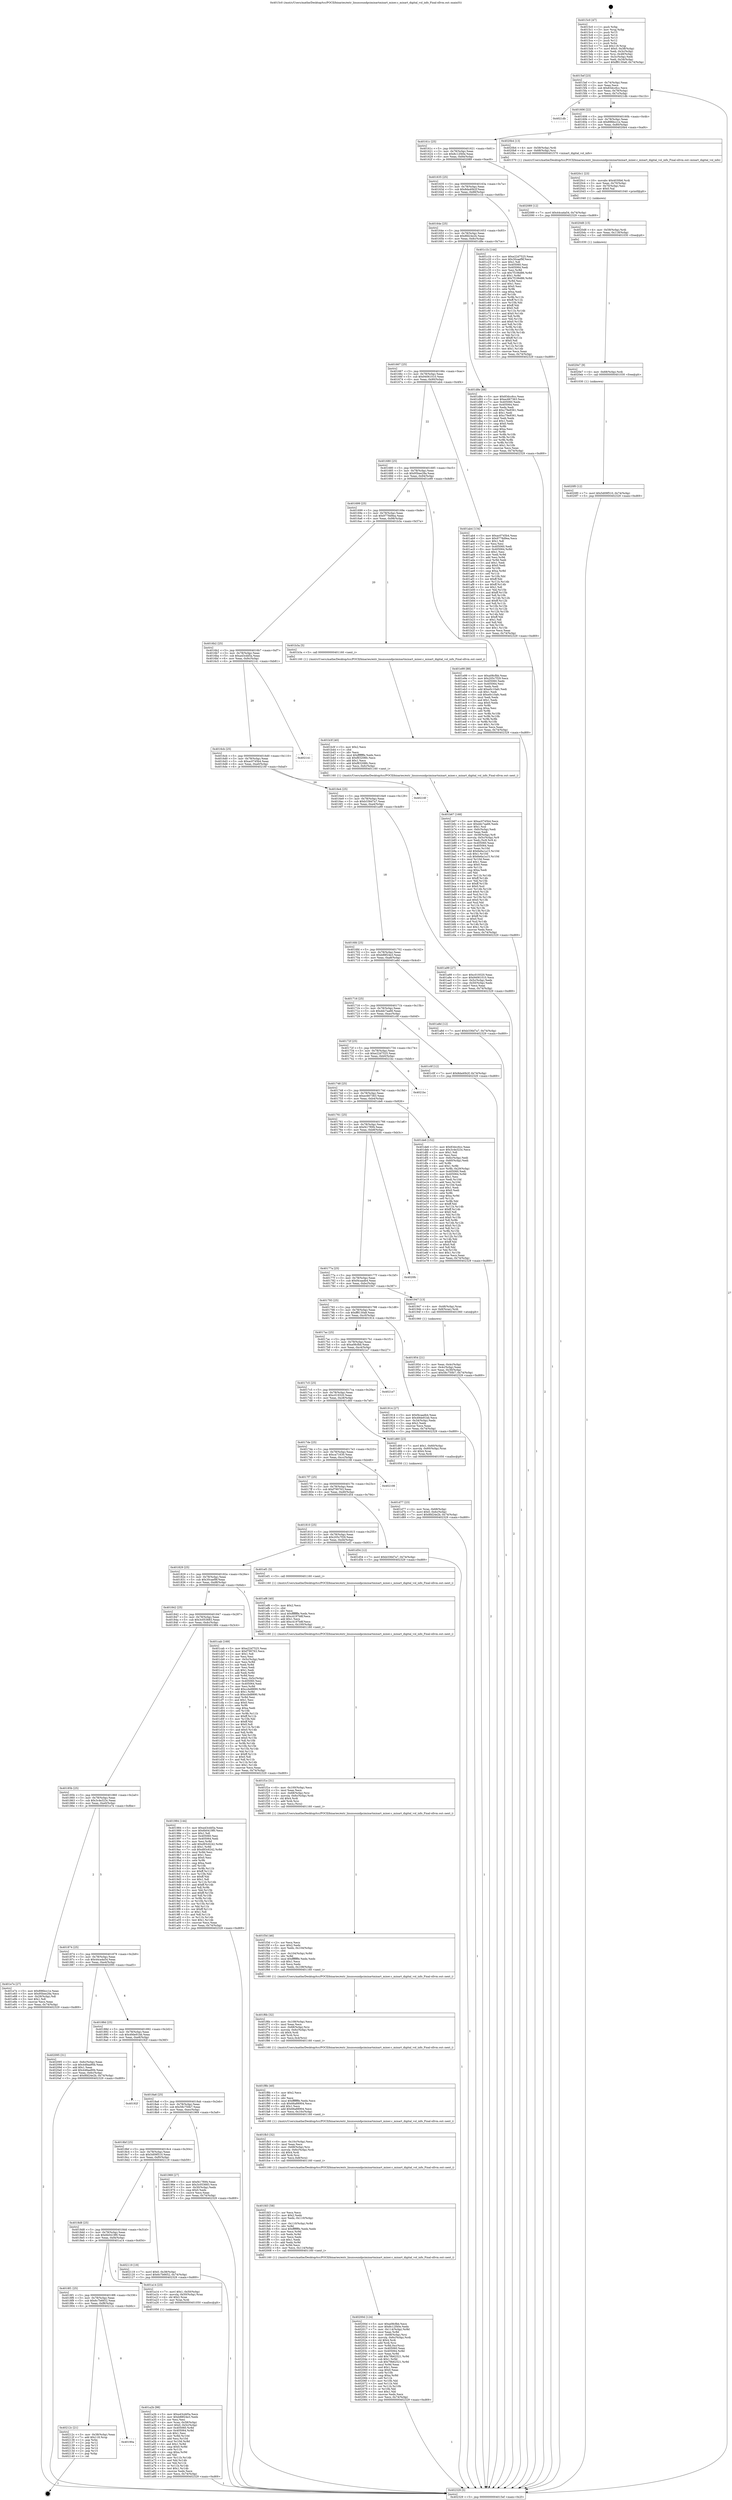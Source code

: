 digraph "0x4015c0" {
  label = "0x4015c0 (/mnt/c/Users/mathe/Desktop/tcc/POCII/binaries/extr_linuxsoundpcimixartmixart_mixer.c_mixart_digital_vol_info_Final-ollvm.out::main(0))"
  labelloc = "t"
  node[shape=record]

  Entry [label="",width=0.3,height=0.3,shape=circle,fillcolor=black,style=filled]
  "0x4015ef" [label="{
     0x4015ef [23]\l
     | [instrs]\l
     &nbsp;&nbsp;0x4015ef \<+3\>: mov -0x74(%rbp),%eax\l
     &nbsp;&nbsp;0x4015f2 \<+2\>: mov %eax,%ecx\l
     &nbsp;&nbsp;0x4015f4 \<+6\>: sub $0x83dcc6cc,%ecx\l
     &nbsp;&nbsp;0x4015fa \<+3\>: mov %eax,-0x78(%rbp)\l
     &nbsp;&nbsp;0x4015fd \<+3\>: mov %ecx,-0x7c(%rbp)\l
     &nbsp;&nbsp;0x401600 \<+6\>: je 00000000004021db \<main+0xc1b\>\l
  }"]
  "0x4021db" [label="{
     0x4021db\l
  }", style=dashed]
  "0x401606" [label="{
     0x401606 [22]\l
     | [instrs]\l
     &nbsp;&nbsp;0x401606 \<+5\>: jmp 000000000040160b \<main+0x4b\>\l
     &nbsp;&nbsp;0x40160b \<+3\>: mov -0x78(%rbp),%eax\l
     &nbsp;&nbsp;0x40160e \<+5\>: sub $0x896bcc1e,%eax\l
     &nbsp;&nbsp;0x401613 \<+3\>: mov %eax,-0x80(%rbp)\l
     &nbsp;&nbsp;0x401616 \<+6\>: je 00000000004020b4 \<main+0xaf4\>\l
  }"]
  Exit [label="",width=0.3,height=0.3,shape=circle,fillcolor=black,style=filled,peripheries=2]
  "0x4020b4" [label="{
     0x4020b4 [13]\l
     | [instrs]\l
     &nbsp;&nbsp;0x4020b4 \<+4\>: mov -0x58(%rbp),%rdi\l
     &nbsp;&nbsp;0x4020b8 \<+4\>: mov -0x68(%rbp),%rsi\l
     &nbsp;&nbsp;0x4020bc \<+5\>: call 0000000000401570 \<mixart_digital_vol_info\>\l
     | [calls]\l
     &nbsp;&nbsp;0x401570 \{1\} (/mnt/c/Users/mathe/Desktop/tcc/POCII/binaries/extr_linuxsoundpcimixartmixart_mixer.c_mixart_digital_vol_info_Final-ollvm.out::mixart_digital_vol_info)\l
  }"]
  "0x40161c" [label="{
     0x40161c [25]\l
     | [instrs]\l
     &nbsp;&nbsp;0x40161c \<+5\>: jmp 0000000000401621 \<main+0x61\>\l
     &nbsp;&nbsp;0x401621 \<+3\>: mov -0x78(%rbp),%eax\l
     &nbsp;&nbsp;0x401624 \<+5\>: sub $0x8c12f40e,%eax\l
     &nbsp;&nbsp;0x401629 \<+6\>: mov %eax,-0x84(%rbp)\l
     &nbsp;&nbsp;0x40162f \<+6\>: je 0000000000402089 \<main+0xac9\>\l
  }"]
  "0x40190a" [label="{
     0x40190a\l
  }", style=dashed]
  "0x402089" [label="{
     0x402089 [12]\l
     | [instrs]\l
     &nbsp;&nbsp;0x402089 \<+7\>: movl $0x44ca4a54,-0x74(%rbp)\l
     &nbsp;&nbsp;0x402090 \<+5\>: jmp 0000000000402329 \<main+0xd69\>\l
  }"]
  "0x401635" [label="{
     0x401635 [25]\l
     | [instrs]\l
     &nbsp;&nbsp;0x401635 \<+5\>: jmp 000000000040163a \<main+0x7a\>\l
     &nbsp;&nbsp;0x40163a \<+3\>: mov -0x78(%rbp),%eax\l
     &nbsp;&nbsp;0x40163d \<+5\>: sub $0x8da40b2f,%eax\l
     &nbsp;&nbsp;0x401642 \<+6\>: mov %eax,-0x88(%rbp)\l
     &nbsp;&nbsp;0x401648 \<+6\>: je 0000000000401c1b \<main+0x65b\>\l
  }"]
  "0x40212c" [label="{
     0x40212c [21]\l
     | [instrs]\l
     &nbsp;&nbsp;0x40212c \<+3\>: mov -0x38(%rbp),%eax\l
     &nbsp;&nbsp;0x40212f \<+7\>: add $0x118,%rsp\l
     &nbsp;&nbsp;0x402136 \<+1\>: pop %rbx\l
     &nbsp;&nbsp;0x402137 \<+2\>: pop %r12\l
     &nbsp;&nbsp;0x402139 \<+2\>: pop %r13\l
     &nbsp;&nbsp;0x40213b \<+2\>: pop %r14\l
     &nbsp;&nbsp;0x40213d \<+2\>: pop %r15\l
     &nbsp;&nbsp;0x40213f \<+1\>: pop %rbp\l
     &nbsp;&nbsp;0x402140 \<+1\>: ret\l
  }"]
  "0x401c1b" [label="{
     0x401c1b [144]\l
     | [instrs]\l
     &nbsp;&nbsp;0x401c1b \<+5\>: mov $0xe22d7525,%eax\l
     &nbsp;&nbsp;0x401c20 \<+5\>: mov $0x30caef9f,%ecx\l
     &nbsp;&nbsp;0x401c25 \<+2\>: mov $0x1,%dl\l
     &nbsp;&nbsp;0x401c27 \<+7\>: mov 0x405060,%esi\l
     &nbsp;&nbsp;0x401c2e \<+7\>: mov 0x405064,%edi\l
     &nbsp;&nbsp;0x401c35 \<+3\>: mov %esi,%r8d\l
     &nbsp;&nbsp;0x401c38 \<+7\>: sub $0x7f106d86,%r8d\l
     &nbsp;&nbsp;0x401c3f \<+4\>: sub $0x1,%r8d\l
     &nbsp;&nbsp;0x401c43 \<+7\>: add $0x7f106d86,%r8d\l
     &nbsp;&nbsp;0x401c4a \<+4\>: imul %r8d,%esi\l
     &nbsp;&nbsp;0x401c4e \<+3\>: and $0x1,%esi\l
     &nbsp;&nbsp;0x401c51 \<+3\>: cmp $0x0,%esi\l
     &nbsp;&nbsp;0x401c54 \<+4\>: sete %r9b\l
     &nbsp;&nbsp;0x401c58 \<+3\>: cmp $0xa,%edi\l
     &nbsp;&nbsp;0x401c5b \<+4\>: setl %r10b\l
     &nbsp;&nbsp;0x401c5f \<+3\>: mov %r9b,%r11b\l
     &nbsp;&nbsp;0x401c62 \<+4\>: xor $0xff,%r11b\l
     &nbsp;&nbsp;0x401c66 \<+3\>: mov %r10b,%bl\l
     &nbsp;&nbsp;0x401c69 \<+3\>: xor $0xff,%bl\l
     &nbsp;&nbsp;0x401c6c \<+3\>: xor $0x0,%dl\l
     &nbsp;&nbsp;0x401c6f \<+3\>: mov %r11b,%r14b\l
     &nbsp;&nbsp;0x401c72 \<+4\>: and $0x0,%r14b\l
     &nbsp;&nbsp;0x401c76 \<+3\>: and %dl,%r9b\l
     &nbsp;&nbsp;0x401c79 \<+3\>: mov %bl,%r15b\l
     &nbsp;&nbsp;0x401c7c \<+4\>: and $0x0,%r15b\l
     &nbsp;&nbsp;0x401c80 \<+3\>: and %dl,%r10b\l
     &nbsp;&nbsp;0x401c83 \<+3\>: or %r9b,%r14b\l
     &nbsp;&nbsp;0x401c86 \<+3\>: or %r10b,%r15b\l
     &nbsp;&nbsp;0x401c89 \<+3\>: xor %r15b,%r14b\l
     &nbsp;&nbsp;0x401c8c \<+3\>: or %bl,%r11b\l
     &nbsp;&nbsp;0x401c8f \<+4\>: xor $0xff,%r11b\l
     &nbsp;&nbsp;0x401c93 \<+3\>: or $0x0,%dl\l
     &nbsp;&nbsp;0x401c96 \<+3\>: and %dl,%r11b\l
     &nbsp;&nbsp;0x401c99 \<+3\>: or %r11b,%r14b\l
     &nbsp;&nbsp;0x401c9c \<+4\>: test $0x1,%r14b\l
     &nbsp;&nbsp;0x401ca0 \<+3\>: cmovne %ecx,%eax\l
     &nbsp;&nbsp;0x401ca3 \<+3\>: mov %eax,-0x74(%rbp)\l
     &nbsp;&nbsp;0x401ca6 \<+5\>: jmp 0000000000402329 \<main+0xd69\>\l
  }"]
  "0x40164e" [label="{
     0x40164e [25]\l
     | [instrs]\l
     &nbsp;&nbsp;0x40164e \<+5\>: jmp 0000000000401653 \<main+0x93\>\l
     &nbsp;&nbsp;0x401653 \<+3\>: mov -0x78(%rbp),%eax\l
     &nbsp;&nbsp;0x401656 \<+5\>: sub $0x8fd24e2b,%eax\l
     &nbsp;&nbsp;0x40165b \<+6\>: mov %eax,-0x8c(%rbp)\l
     &nbsp;&nbsp;0x401661 \<+6\>: je 0000000000401d8e \<main+0x7ce\>\l
  }"]
  "0x4020f0" [label="{
     0x4020f0 [12]\l
     | [instrs]\l
     &nbsp;&nbsp;0x4020f0 \<+7\>: movl $0x5d09f510,-0x74(%rbp)\l
     &nbsp;&nbsp;0x4020f7 \<+5\>: jmp 0000000000402329 \<main+0xd69\>\l
  }"]
  "0x401d8e" [label="{
     0x401d8e [88]\l
     | [instrs]\l
     &nbsp;&nbsp;0x401d8e \<+5\>: mov $0x83dcc6cc,%eax\l
     &nbsp;&nbsp;0x401d93 \<+5\>: mov $0xec667363,%ecx\l
     &nbsp;&nbsp;0x401d98 \<+7\>: mov 0x405060,%edx\l
     &nbsp;&nbsp;0x401d9f \<+7\>: mov 0x405064,%esi\l
     &nbsp;&nbsp;0x401da6 \<+2\>: mov %edx,%edi\l
     &nbsp;&nbsp;0x401da8 \<+6\>: add $0xc79e9361,%edi\l
     &nbsp;&nbsp;0x401dae \<+3\>: sub $0x1,%edi\l
     &nbsp;&nbsp;0x401db1 \<+6\>: sub $0xc79e9361,%edi\l
     &nbsp;&nbsp;0x401db7 \<+3\>: imul %edi,%edx\l
     &nbsp;&nbsp;0x401dba \<+3\>: and $0x1,%edx\l
     &nbsp;&nbsp;0x401dbd \<+3\>: cmp $0x0,%edx\l
     &nbsp;&nbsp;0x401dc0 \<+4\>: sete %r8b\l
     &nbsp;&nbsp;0x401dc4 \<+3\>: cmp $0xa,%esi\l
     &nbsp;&nbsp;0x401dc7 \<+4\>: setl %r9b\l
     &nbsp;&nbsp;0x401dcb \<+3\>: mov %r8b,%r10b\l
     &nbsp;&nbsp;0x401dce \<+3\>: and %r9b,%r10b\l
     &nbsp;&nbsp;0x401dd1 \<+3\>: xor %r9b,%r8b\l
     &nbsp;&nbsp;0x401dd4 \<+3\>: or %r8b,%r10b\l
     &nbsp;&nbsp;0x401dd7 \<+4\>: test $0x1,%r10b\l
     &nbsp;&nbsp;0x401ddb \<+3\>: cmovne %ecx,%eax\l
     &nbsp;&nbsp;0x401dde \<+3\>: mov %eax,-0x74(%rbp)\l
     &nbsp;&nbsp;0x401de1 \<+5\>: jmp 0000000000402329 \<main+0xd69\>\l
  }"]
  "0x401667" [label="{
     0x401667 [25]\l
     | [instrs]\l
     &nbsp;&nbsp;0x401667 \<+5\>: jmp 000000000040166c \<main+0xac\>\l
     &nbsp;&nbsp;0x40166c \<+3\>: mov -0x78(%rbp),%eax\l
     &nbsp;&nbsp;0x40166f \<+5\>: sub $0x94061010,%eax\l
     &nbsp;&nbsp;0x401674 \<+6\>: mov %eax,-0x90(%rbp)\l
     &nbsp;&nbsp;0x40167a \<+6\>: je 0000000000401ab4 \<main+0x4f4\>\l
  }"]
  "0x4020e7" [label="{
     0x4020e7 [9]\l
     | [instrs]\l
     &nbsp;&nbsp;0x4020e7 \<+4\>: mov -0x68(%rbp),%rdi\l
     &nbsp;&nbsp;0x4020eb \<+5\>: call 0000000000401030 \<free@plt\>\l
     | [calls]\l
     &nbsp;&nbsp;0x401030 \{1\} (unknown)\l
  }"]
  "0x401ab4" [label="{
     0x401ab4 [134]\l
     | [instrs]\l
     &nbsp;&nbsp;0x401ab4 \<+5\>: mov $0xac0745b4,%eax\l
     &nbsp;&nbsp;0x401ab9 \<+5\>: mov $0x9778d9ea,%ecx\l
     &nbsp;&nbsp;0x401abe \<+2\>: mov $0x1,%dl\l
     &nbsp;&nbsp;0x401ac0 \<+2\>: xor %esi,%esi\l
     &nbsp;&nbsp;0x401ac2 \<+7\>: mov 0x405060,%edi\l
     &nbsp;&nbsp;0x401ac9 \<+8\>: mov 0x405064,%r8d\l
     &nbsp;&nbsp;0x401ad1 \<+3\>: sub $0x1,%esi\l
     &nbsp;&nbsp;0x401ad4 \<+3\>: mov %edi,%r9d\l
     &nbsp;&nbsp;0x401ad7 \<+3\>: add %esi,%r9d\l
     &nbsp;&nbsp;0x401ada \<+4\>: imul %r9d,%edi\l
     &nbsp;&nbsp;0x401ade \<+3\>: and $0x1,%edi\l
     &nbsp;&nbsp;0x401ae1 \<+3\>: cmp $0x0,%edi\l
     &nbsp;&nbsp;0x401ae4 \<+4\>: sete %r10b\l
     &nbsp;&nbsp;0x401ae8 \<+4\>: cmp $0xa,%r8d\l
     &nbsp;&nbsp;0x401aec \<+4\>: setl %r11b\l
     &nbsp;&nbsp;0x401af0 \<+3\>: mov %r10b,%bl\l
     &nbsp;&nbsp;0x401af3 \<+3\>: xor $0xff,%bl\l
     &nbsp;&nbsp;0x401af6 \<+3\>: mov %r11b,%r14b\l
     &nbsp;&nbsp;0x401af9 \<+4\>: xor $0xff,%r14b\l
     &nbsp;&nbsp;0x401afd \<+3\>: xor $0x1,%dl\l
     &nbsp;&nbsp;0x401b00 \<+3\>: mov %bl,%r15b\l
     &nbsp;&nbsp;0x401b03 \<+4\>: and $0xff,%r15b\l
     &nbsp;&nbsp;0x401b07 \<+3\>: and %dl,%r10b\l
     &nbsp;&nbsp;0x401b0a \<+3\>: mov %r14b,%r12b\l
     &nbsp;&nbsp;0x401b0d \<+4\>: and $0xff,%r12b\l
     &nbsp;&nbsp;0x401b11 \<+3\>: and %dl,%r11b\l
     &nbsp;&nbsp;0x401b14 \<+3\>: or %r10b,%r15b\l
     &nbsp;&nbsp;0x401b17 \<+3\>: or %r11b,%r12b\l
     &nbsp;&nbsp;0x401b1a \<+3\>: xor %r12b,%r15b\l
     &nbsp;&nbsp;0x401b1d \<+3\>: or %r14b,%bl\l
     &nbsp;&nbsp;0x401b20 \<+3\>: xor $0xff,%bl\l
     &nbsp;&nbsp;0x401b23 \<+3\>: or $0x1,%dl\l
     &nbsp;&nbsp;0x401b26 \<+2\>: and %dl,%bl\l
     &nbsp;&nbsp;0x401b28 \<+3\>: or %bl,%r15b\l
     &nbsp;&nbsp;0x401b2b \<+4\>: test $0x1,%r15b\l
     &nbsp;&nbsp;0x401b2f \<+3\>: cmovne %ecx,%eax\l
     &nbsp;&nbsp;0x401b32 \<+3\>: mov %eax,-0x74(%rbp)\l
     &nbsp;&nbsp;0x401b35 \<+5\>: jmp 0000000000402329 \<main+0xd69\>\l
  }"]
  "0x401680" [label="{
     0x401680 [25]\l
     | [instrs]\l
     &nbsp;&nbsp;0x401680 \<+5\>: jmp 0000000000401685 \<main+0xc5\>\l
     &nbsp;&nbsp;0x401685 \<+3\>: mov -0x78(%rbp),%eax\l
     &nbsp;&nbsp;0x401688 \<+5\>: sub $0x95bee28a,%eax\l
     &nbsp;&nbsp;0x40168d \<+6\>: mov %eax,-0x94(%rbp)\l
     &nbsp;&nbsp;0x401693 \<+6\>: je 0000000000401e99 \<main+0x8d9\>\l
  }"]
  "0x4020d8" [label="{
     0x4020d8 [15]\l
     | [instrs]\l
     &nbsp;&nbsp;0x4020d8 \<+4\>: mov -0x58(%rbp),%rdi\l
     &nbsp;&nbsp;0x4020dc \<+6\>: mov %eax,-0x118(%rbp)\l
     &nbsp;&nbsp;0x4020e2 \<+5\>: call 0000000000401030 \<free@plt\>\l
     | [calls]\l
     &nbsp;&nbsp;0x401030 \{1\} (unknown)\l
  }"]
  "0x401e99" [label="{
     0x401e99 [88]\l
     | [instrs]\l
     &nbsp;&nbsp;0x401e99 \<+5\>: mov $0xa08cfbb,%eax\l
     &nbsp;&nbsp;0x401e9e \<+5\>: mov $0x205c7f29,%ecx\l
     &nbsp;&nbsp;0x401ea3 \<+7\>: mov 0x405060,%edx\l
     &nbsp;&nbsp;0x401eaa \<+7\>: mov 0x405064,%esi\l
     &nbsp;&nbsp;0x401eb1 \<+2\>: mov %edx,%edi\l
     &nbsp;&nbsp;0x401eb3 \<+6\>: add $0xe0c10afc,%edi\l
     &nbsp;&nbsp;0x401eb9 \<+3\>: sub $0x1,%edi\l
     &nbsp;&nbsp;0x401ebc \<+6\>: sub $0xe0c10afc,%edi\l
     &nbsp;&nbsp;0x401ec2 \<+3\>: imul %edi,%edx\l
     &nbsp;&nbsp;0x401ec5 \<+3\>: and $0x1,%edx\l
     &nbsp;&nbsp;0x401ec8 \<+3\>: cmp $0x0,%edx\l
     &nbsp;&nbsp;0x401ecb \<+4\>: sete %r8b\l
     &nbsp;&nbsp;0x401ecf \<+3\>: cmp $0xa,%esi\l
     &nbsp;&nbsp;0x401ed2 \<+4\>: setl %r9b\l
     &nbsp;&nbsp;0x401ed6 \<+3\>: mov %r8b,%r10b\l
     &nbsp;&nbsp;0x401ed9 \<+3\>: and %r9b,%r10b\l
     &nbsp;&nbsp;0x401edc \<+3\>: xor %r9b,%r8b\l
     &nbsp;&nbsp;0x401edf \<+3\>: or %r8b,%r10b\l
     &nbsp;&nbsp;0x401ee2 \<+4\>: test $0x1,%r10b\l
     &nbsp;&nbsp;0x401ee6 \<+3\>: cmovne %ecx,%eax\l
     &nbsp;&nbsp;0x401ee9 \<+3\>: mov %eax,-0x74(%rbp)\l
     &nbsp;&nbsp;0x401eec \<+5\>: jmp 0000000000402329 \<main+0xd69\>\l
  }"]
  "0x401699" [label="{
     0x401699 [25]\l
     | [instrs]\l
     &nbsp;&nbsp;0x401699 \<+5\>: jmp 000000000040169e \<main+0xde\>\l
     &nbsp;&nbsp;0x40169e \<+3\>: mov -0x78(%rbp),%eax\l
     &nbsp;&nbsp;0x4016a1 \<+5\>: sub $0x9778d9ea,%eax\l
     &nbsp;&nbsp;0x4016a6 \<+6\>: mov %eax,-0x98(%rbp)\l
     &nbsp;&nbsp;0x4016ac \<+6\>: je 0000000000401b3a \<main+0x57a\>\l
  }"]
  "0x4020c1" [label="{
     0x4020c1 [23]\l
     | [instrs]\l
     &nbsp;&nbsp;0x4020c1 \<+10\>: movabs $0x4030b6,%rdi\l
     &nbsp;&nbsp;0x4020cb \<+3\>: mov %eax,-0x70(%rbp)\l
     &nbsp;&nbsp;0x4020ce \<+3\>: mov -0x70(%rbp),%esi\l
     &nbsp;&nbsp;0x4020d1 \<+2\>: mov $0x0,%al\l
     &nbsp;&nbsp;0x4020d3 \<+5\>: call 0000000000401040 \<printf@plt\>\l
     | [calls]\l
     &nbsp;&nbsp;0x401040 \{1\} (unknown)\l
  }"]
  "0x401b3a" [label="{
     0x401b3a [5]\l
     | [instrs]\l
     &nbsp;&nbsp;0x401b3a \<+5\>: call 0000000000401160 \<next_i\>\l
     | [calls]\l
     &nbsp;&nbsp;0x401160 \{1\} (/mnt/c/Users/mathe/Desktop/tcc/POCII/binaries/extr_linuxsoundpcimixartmixart_mixer.c_mixart_digital_vol_info_Final-ollvm.out::next_i)\l
  }"]
  "0x4016b2" [label="{
     0x4016b2 [25]\l
     | [instrs]\l
     &nbsp;&nbsp;0x4016b2 \<+5\>: jmp 00000000004016b7 \<main+0xf7\>\l
     &nbsp;&nbsp;0x4016b7 \<+3\>: mov -0x78(%rbp),%eax\l
     &nbsp;&nbsp;0x4016ba \<+5\>: sub $0xa43cdd5a,%eax\l
     &nbsp;&nbsp;0x4016bf \<+6\>: mov %eax,-0x9c(%rbp)\l
     &nbsp;&nbsp;0x4016c5 \<+6\>: je 0000000000402141 \<main+0xb81\>\l
  }"]
  "0x40200d" [label="{
     0x40200d [124]\l
     | [instrs]\l
     &nbsp;&nbsp;0x40200d \<+5\>: mov $0xa08cfbb,%ecx\l
     &nbsp;&nbsp;0x402012 \<+5\>: mov $0x8c12f40e,%edx\l
     &nbsp;&nbsp;0x402017 \<+7\>: mov -0x114(%rbp),%r8d\l
     &nbsp;&nbsp;0x40201e \<+4\>: imul %eax,%r8d\l
     &nbsp;&nbsp;0x402022 \<+4\>: mov -0x68(%rbp),%rsi\l
     &nbsp;&nbsp;0x402026 \<+4\>: movslq -0x6c(%rbp),%rdi\l
     &nbsp;&nbsp;0x40202a \<+4\>: shl $0x4,%rdi\l
     &nbsp;&nbsp;0x40202e \<+3\>: add %rdi,%rsi\l
     &nbsp;&nbsp;0x402031 \<+4\>: mov %r8d,0xc(%rsi)\l
     &nbsp;&nbsp;0x402035 \<+7\>: mov 0x405060,%eax\l
     &nbsp;&nbsp;0x40203c \<+8\>: mov 0x405064,%r8d\l
     &nbsp;&nbsp;0x402044 \<+3\>: mov %eax,%r9d\l
     &nbsp;&nbsp;0x402047 \<+7\>: add $0x79b62521,%r9d\l
     &nbsp;&nbsp;0x40204e \<+4\>: sub $0x1,%r9d\l
     &nbsp;&nbsp;0x402052 \<+7\>: sub $0x79b62521,%r9d\l
     &nbsp;&nbsp;0x402059 \<+4\>: imul %r9d,%eax\l
     &nbsp;&nbsp;0x40205d \<+3\>: and $0x1,%eax\l
     &nbsp;&nbsp;0x402060 \<+3\>: cmp $0x0,%eax\l
     &nbsp;&nbsp;0x402063 \<+4\>: sete %r10b\l
     &nbsp;&nbsp;0x402067 \<+4\>: cmp $0xa,%r8d\l
     &nbsp;&nbsp;0x40206b \<+4\>: setl %r11b\l
     &nbsp;&nbsp;0x40206f \<+3\>: mov %r10b,%bl\l
     &nbsp;&nbsp;0x402072 \<+3\>: and %r11b,%bl\l
     &nbsp;&nbsp;0x402075 \<+3\>: xor %r11b,%r10b\l
     &nbsp;&nbsp;0x402078 \<+3\>: or %r10b,%bl\l
     &nbsp;&nbsp;0x40207b \<+3\>: test $0x1,%bl\l
     &nbsp;&nbsp;0x40207e \<+3\>: cmovne %edx,%ecx\l
     &nbsp;&nbsp;0x402081 \<+3\>: mov %ecx,-0x74(%rbp)\l
     &nbsp;&nbsp;0x402084 \<+5\>: jmp 0000000000402329 \<main+0xd69\>\l
  }"]
  "0x402141" [label="{
     0x402141\l
  }", style=dashed]
  "0x4016cb" [label="{
     0x4016cb [25]\l
     | [instrs]\l
     &nbsp;&nbsp;0x4016cb \<+5\>: jmp 00000000004016d0 \<main+0x110\>\l
     &nbsp;&nbsp;0x4016d0 \<+3\>: mov -0x78(%rbp),%eax\l
     &nbsp;&nbsp;0x4016d3 \<+5\>: sub $0xac0745b4,%eax\l
     &nbsp;&nbsp;0x4016d8 \<+6\>: mov %eax,-0xa0(%rbp)\l
     &nbsp;&nbsp;0x4016de \<+6\>: je 000000000040216f \<main+0xbaf\>\l
  }"]
  "0x401fd3" [label="{
     0x401fd3 [58]\l
     | [instrs]\l
     &nbsp;&nbsp;0x401fd3 \<+2\>: xor %ecx,%ecx\l
     &nbsp;&nbsp;0x401fd5 \<+5\>: mov $0x2,%edx\l
     &nbsp;&nbsp;0x401fda \<+6\>: mov %edx,-0x110(%rbp)\l
     &nbsp;&nbsp;0x401fe0 \<+1\>: cltd\l
     &nbsp;&nbsp;0x401fe1 \<+7\>: mov -0x110(%rbp),%r8d\l
     &nbsp;&nbsp;0x401fe8 \<+3\>: idiv %r8d\l
     &nbsp;&nbsp;0x401feb \<+6\>: imul $0xfffffffe,%edx,%edx\l
     &nbsp;&nbsp;0x401ff1 \<+3\>: mov %ecx,%r9d\l
     &nbsp;&nbsp;0x401ff4 \<+3\>: sub %edx,%r9d\l
     &nbsp;&nbsp;0x401ff7 \<+2\>: mov %ecx,%edx\l
     &nbsp;&nbsp;0x401ff9 \<+3\>: sub $0x1,%edx\l
     &nbsp;&nbsp;0x401ffc \<+3\>: add %edx,%r9d\l
     &nbsp;&nbsp;0x401fff \<+3\>: sub %r9d,%ecx\l
     &nbsp;&nbsp;0x402002 \<+6\>: mov %ecx,-0x114(%rbp)\l
     &nbsp;&nbsp;0x402008 \<+5\>: call 0000000000401160 \<next_i\>\l
     | [calls]\l
     &nbsp;&nbsp;0x401160 \{1\} (/mnt/c/Users/mathe/Desktop/tcc/POCII/binaries/extr_linuxsoundpcimixartmixart_mixer.c_mixart_digital_vol_info_Final-ollvm.out::next_i)\l
  }"]
  "0x40216f" [label="{
     0x40216f\l
  }", style=dashed]
  "0x4016e4" [label="{
     0x4016e4 [25]\l
     | [instrs]\l
     &nbsp;&nbsp;0x4016e4 \<+5\>: jmp 00000000004016e9 \<main+0x129\>\l
     &nbsp;&nbsp;0x4016e9 \<+3\>: mov -0x78(%rbp),%eax\l
     &nbsp;&nbsp;0x4016ec \<+5\>: sub $0xb336d7a7,%eax\l
     &nbsp;&nbsp;0x4016f1 \<+6\>: mov %eax,-0xa4(%rbp)\l
     &nbsp;&nbsp;0x4016f7 \<+6\>: je 0000000000401a99 \<main+0x4d9\>\l
  }"]
  "0x401fb3" [label="{
     0x401fb3 [32]\l
     | [instrs]\l
     &nbsp;&nbsp;0x401fb3 \<+6\>: mov -0x10c(%rbp),%ecx\l
     &nbsp;&nbsp;0x401fb9 \<+3\>: imul %eax,%ecx\l
     &nbsp;&nbsp;0x401fbc \<+4\>: mov -0x68(%rbp),%rsi\l
     &nbsp;&nbsp;0x401fc0 \<+4\>: movslq -0x6c(%rbp),%rdi\l
     &nbsp;&nbsp;0x401fc4 \<+4\>: shl $0x4,%rdi\l
     &nbsp;&nbsp;0x401fc8 \<+3\>: add %rdi,%rsi\l
     &nbsp;&nbsp;0x401fcb \<+3\>: mov %ecx,0x8(%rsi)\l
     &nbsp;&nbsp;0x401fce \<+5\>: call 0000000000401160 \<next_i\>\l
     | [calls]\l
     &nbsp;&nbsp;0x401160 \{1\} (/mnt/c/Users/mathe/Desktop/tcc/POCII/binaries/extr_linuxsoundpcimixartmixart_mixer.c_mixart_digital_vol_info_Final-ollvm.out::next_i)\l
  }"]
  "0x401a99" [label="{
     0x401a99 [27]\l
     | [instrs]\l
     &nbsp;&nbsp;0x401a99 \<+5\>: mov $0xc019320,%eax\l
     &nbsp;&nbsp;0x401a9e \<+5\>: mov $0x94061010,%ecx\l
     &nbsp;&nbsp;0x401aa3 \<+3\>: mov -0x5c(%rbp),%edx\l
     &nbsp;&nbsp;0x401aa6 \<+3\>: cmp -0x50(%rbp),%edx\l
     &nbsp;&nbsp;0x401aa9 \<+3\>: cmovl %ecx,%eax\l
     &nbsp;&nbsp;0x401aac \<+3\>: mov %eax,-0x74(%rbp)\l
     &nbsp;&nbsp;0x401aaf \<+5\>: jmp 0000000000402329 \<main+0xd69\>\l
  }"]
  "0x4016fd" [label="{
     0x4016fd [25]\l
     | [instrs]\l
     &nbsp;&nbsp;0x4016fd \<+5\>: jmp 0000000000401702 \<main+0x142\>\l
     &nbsp;&nbsp;0x401702 \<+3\>: mov -0x78(%rbp),%eax\l
     &nbsp;&nbsp;0x401705 \<+5\>: sub $0xb88f24e3,%eax\l
     &nbsp;&nbsp;0x40170a \<+6\>: mov %eax,-0xa8(%rbp)\l
     &nbsp;&nbsp;0x401710 \<+6\>: je 0000000000401a8d \<main+0x4cd\>\l
  }"]
  "0x401f8b" [label="{
     0x401f8b [40]\l
     | [instrs]\l
     &nbsp;&nbsp;0x401f8b \<+5\>: mov $0x2,%ecx\l
     &nbsp;&nbsp;0x401f90 \<+1\>: cltd\l
     &nbsp;&nbsp;0x401f91 \<+2\>: idiv %ecx\l
     &nbsp;&nbsp;0x401f93 \<+6\>: imul $0xfffffffe,%edx,%ecx\l
     &nbsp;&nbsp;0x401f99 \<+6\>: sub $0x66a88904,%ecx\l
     &nbsp;&nbsp;0x401f9f \<+3\>: add $0x1,%ecx\l
     &nbsp;&nbsp;0x401fa2 \<+6\>: add $0x66a88904,%ecx\l
     &nbsp;&nbsp;0x401fa8 \<+6\>: mov %ecx,-0x10c(%rbp)\l
     &nbsp;&nbsp;0x401fae \<+5\>: call 0000000000401160 \<next_i\>\l
     | [calls]\l
     &nbsp;&nbsp;0x401160 \{1\} (/mnt/c/Users/mathe/Desktop/tcc/POCII/binaries/extr_linuxsoundpcimixartmixart_mixer.c_mixart_digital_vol_info_Final-ollvm.out::next_i)\l
  }"]
  "0x401a8d" [label="{
     0x401a8d [12]\l
     | [instrs]\l
     &nbsp;&nbsp;0x401a8d \<+7\>: movl $0xb336d7a7,-0x74(%rbp)\l
     &nbsp;&nbsp;0x401a94 \<+5\>: jmp 0000000000402329 \<main+0xd69\>\l
  }"]
  "0x401716" [label="{
     0x401716 [25]\l
     | [instrs]\l
     &nbsp;&nbsp;0x401716 \<+5\>: jmp 000000000040171b \<main+0x15b\>\l
     &nbsp;&nbsp;0x40171b \<+3\>: mov -0x78(%rbp),%eax\l
     &nbsp;&nbsp;0x40171e \<+5\>: sub $0xddc7aa66,%eax\l
     &nbsp;&nbsp;0x401723 \<+6\>: mov %eax,-0xac(%rbp)\l
     &nbsp;&nbsp;0x401729 \<+6\>: je 0000000000401c0f \<main+0x64f\>\l
  }"]
  "0x401f6b" [label="{
     0x401f6b [32]\l
     | [instrs]\l
     &nbsp;&nbsp;0x401f6b \<+6\>: mov -0x108(%rbp),%ecx\l
     &nbsp;&nbsp;0x401f71 \<+3\>: imul %eax,%ecx\l
     &nbsp;&nbsp;0x401f74 \<+4\>: mov -0x68(%rbp),%rsi\l
     &nbsp;&nbsp;0x401f78 \<+4\>: movslq -0x6c(%rbp),%rdi\l
     &nbsp;&nbsp;0x401f7c \<+4\>: shl $0x4,%rdi\l
     &nbsp;&nbsp;0x401f80 \<+3\>: add %rdi,%rsi\l
     &nbsp;&nbsp;0x401f83 \<+3\>: mov %ecx,0x4(%rsi)\l
     &nbsp;&nbsp;0x401f86 \<+5\>: call 0000000000401160 \<next_i\>\l
     | [calls]\l
     &nbsp;&nbsp;0x401160 \{1\} (/mnt/c/Users/mathe/Desktop/tcc/POCII/binaries/extr_linuxsoundpcimixartmixart_mixer.c_mixart_digital_vol_info_Final-ollvm.out::next_i)\l
  }"]
  "0x401c0f" [label="{
     0x401c0f [12]\l
     | [instrs]\l
     &nbsp;&nbsp;0x401c0f \<+7\>: movl $0x8da40b2f,-0x74(%rbp)\l
     &nbsp;&nbsp;0x401c16 \<+5\>: jmp 0000000000402329 \<main+0xd69\>\l
  }"]
  "0x40172f" [label="{
     0x40172f [25]\l
     | [instrs]\l
     &nbsp;&nbsp;0x40172f \<+5\>: jmp 0000000000401734 \<main+0x174\>\l
     &nbsp;&nbsp;0x401734 \<+3\>: mov -0x78(%rbp),%eax\l
     &nbsp;&nbsp;0x401737 \<+5\>: sub $0xe22d7525,%eax\l
     &nbsp;&nbsp;0x40173c \<+6\>: mov %eax,-0xb0(%rbp)\l
     &nbsp;&nbsp;0x401742 \<+6\>: je 00000000004021bc \<main+0xbfc\>\l
  }"]
  "0x401f3d" [label="{
     0x401f3d [46]\l
     | [instrs]\l
     &nbsp;&nbsp;0x401f3d \<+2\>: xor %ecx,%ecx\l
     &nbsp;&nbsp;0x401f3f \<+5\>: mov $0x2,%edx\l
     &nbsp;&nbsp;0x401f44 \<+6\>: mov %edx,-0x104(%rbp)\l
     &nbsp;&nbsp;0x401f4a \<+1\>: cltd\l
     &nbsp;&nbsp;0x401f4b \<+7\>: mov -0x104(%rbp),%r8d\l
     &nbsp;&nbsp;0x401f52 \<+3\>: idiv %r8d\l
     &nbsp;&nbsp;0x401f55 \<+6\>: imul $0xfffffffe,%edx,%edx\l
     &nbsp;&nbsp;0x401f5b \<+3\>: sub $0x1,%ecx\l
     &nbsp;&nbsp;0x401f5e \<+2\>: sub %ecx,%edx\l
     &nbsp;&nbsp;0x401f60 \<+6\>: mov %edx,-0x108(%rbp)\l
     &nbsp;&nbsp;0x401f66 \<+5\>: call 0000000000401160 \<next_i\>\l
     | [calls]\l
     &nbsp;&nbsp;0x401160 \{1\} (/mnt/c/Users/mathe/Desktop/tcc/POCII/binaries/extr_linuxsoundpcimixartmixart_mixer.c_mixart_digital_vol_info_Final-ollvm.out::next_i)\l
  }"]
  "0x4021bc" [label="{
     0x4021bc\l
  }", style=dashed]
  "0x401748" [label="{
     0x401748 [25]\l
     | [instrs]\l
     &nbsp;&nbsp;0x401748 \<+5\>: jmp 000000000040174d \<main+0x18d\>\l
     &nbsp;&nbsp;0x40174d \<+3\>: mov -0x78(%rbp),%eax\l
     &nbsp;&nbsp;0x401750 \<+5\>: sub $0xec667363,%eax\l
     &nbsp;&nbsp;0x401755 \<+6\>: mov %eax,-0xb4(%rbp)\l
     &nbsp;&nbsp;0x40175b \<+6\>: je 0000000000401de6 \<main+0x826\>\l
  }"]
  "0x401f1e" [label="{
     0x401f1e [31]\l
     | [instrs]\l
     &nbsp;&nbsp;0x401f1e \<+6\>: mov -0x100(%rbp),%ecx\l
     &nbsp;&nbsp;0x401f24 \<+3\>: imul %eax,%ecx\l
     &nbsp;&nbsp;0x401f27 \<+4\>: mov -0x68(%rbp),%rsi\l
     &nbsp;&nbsp;0x401f2b \<+4\>: movslq -0x6c(%rbp),%rdi\l
     &nbsp;&nbsp;0x401f2f \<+4\>: shl $0x4,%rdi\l
     &nbsp;&nbsp;0x401f33 \<+3\>: add %rdi,%rsi\l
     &nbsp;&nbsp;0x401f36 \<+2\>: mov %ecx,(%rsi)\l
     &nbsp;&nbsp;0x401f38 \<+5\>: call 0000000000401160 \<next_i\>\l
     | [calls]\l
     &nbsp;&nbsp;0x401160 \{1\} (/mnt/c/Users/mathe/Desktop/tcc/POCII/binaries/extr_linuxsoundpcimixartmixart_mixer.c_mixart_digital_vol_info_Final-ollvm.out::next_i)\l
  }"]
  "0x401de6" [label="{
     0x401de6 [152]\l
     | [instrs]\l
     &nbsp;&nbsp;0x401de6 \<+5\>: mov $0x83dcc6cc,%eax\l
     &nbsp;&nbsp;0x401deb \<+5\>: mov $0x3c4e323c,%ecx\l
     &nbsp;&nbsp;0x401df0 \<+2\>: mov $0x1,%dl\l
     &nbsp;&nbsp;0x401df2 \<+2\>: xor %esi,%esi\l
     &nbsp;&nbsp;0x401df4 \<+3\>: mov -0x6c(%rbp),%edi\l
     &nbsp;&nbsp;0x401df7 \<+3\>: cmp -0x60(%rbp),%edi\l
     &nbsp;&nbsp;0x401dfa \<+4\>: setl %r8b\l
     &nbsp;&nbsp;0x401dfe \<+4\>: and $0x1,%r8b\l
     &nbsp;&nbsp;0x401e02 \<+4\>: mov %r8b,-0x29(%rbp)\l
     &nbsp;&nbsp;0x401e06 \<+7\>: mov 0x405060,%edi\l
     &nbsp;&nbsp;0x401e0d \<+8\>: mov 0x405064,%r9d\l
     &nbsp;&nbsp;0x401e15 \<+3\>: sub $0x1,%esi\l
     &nbsp;&nbsp;0x401e18 \<+3\>: mov %edi,%r10d\l
     &nbsp;&nbsp;0x401e1b \<+3\>: add %esi,%r10d\l
     &nbsp;&nbsp;0x401e1e \<+4\>: imul %r10d,%edi\l
     &nbsp;&nbsp;0x401e22 \<+3\>: and $0x1,%edi\l
     &nbsp;&nbsp;0x401e25 \<+3\>: cmp $0x0,%edi\l
     &nbsp;&nbsp;0x401e28 \<+4\>: sete %r8b\l
     &nbsp;&nbsp;0x401e2c \<+4\>: cmp $0xa,%r9d\l
     &nbsp;&nbsp;0x401e30 \<+4\>: setl %r11b\l
     &nbsp;&nbsp;0x401e34 \<+3\>: mov %r8b,%bl\l
     &nbsp;&nbsp;0x401e37 \<+3\>: xor $0xff,%bl\l
     &nbsp;&nbsp;0x401e3a \<+3\>: mov %r11b,%r14b\l
     &nbsp;&nbsp;0x401e3d \<+4\>: xor $0xff,%r14b\l
     &nbsp;&nbsp;0x401e41 \<+3\>: xor $0x0,%dl\l
     &nbsp;&nbsp;0x401e44 \<+3\>: mov %bl,%r15b\l
     &nbsp;&nbsp;0x401e47 \<+4\>: and $0x0,%r15b\l
     &nbsp;&nbsp;0x401e4b \<+3\>: and %dl,%r8b\l
     &nbsp;&nbsp;0x401e4e \<+3\>: mov %r14b,%r12b\l
     &nbsp;&nbsp;0x401e51 \<+4\>: and $0x0,%r12b\l
     &nbsp;&nbsp;0x401e55 \<+3\>: and %dl,%r11b\l
     &nbsp;&nbsp;0x401e58 \<+3\>: or %r8b,%r15b\l
     &nbsp;&nbsp;0x401e5b \<+3\>: or %r11b,%r12b\l
     &nbsp;&nbsp;0x401e5e \<+3\>: xor %r12b,%r15b\l
     &nbsp;&nbsp;0x401e61 \<+3\>: or %r14b,%bl\l
     &nbsp;&nbsp;0x401e64 \<+3\>: xor $0xff,%bl\l
     &nbsp;&nbsp;0x401e67 \<+3\>: or $0x0,%dl\l
     &nbsp;&nbsp;0x401e6a \<+2\>: and %dl,%bl\l
     &nbsp;&nbsp;0x401e6c \<+3\>: or %bl,%r15b\l
     &nbsp;&nbsp;0x401e6f \<+4\>: test $0x1,%r15b\l
     &nbsp;&nbsp;0x401e73 \<+3\>: cmovne %ecx,%eax\l
     &nbsp;&nbsp;0x401e76 \<+3\>: mov %eax,-0x74(%rbp)\l
     &nbsp;&nbsp;0x401e79 \<+5\>: jmp 0000000000402329 \<main+0xd69\>\l
  }"]
  "0x401761" [label="{
     0x401761 [25]\l
     | [instrs]\l
     &nbsp;&nbsp;0x401761 \<+5\>: jmp 0000000000401766 \<main+0x1a6\>\l
     &nbsp;&nbsp;0x401766 \<+3\>: mov -0x78(%rbp),%eax\l
     &nbsp;&nbsp;0x401769 \<+5\>: sub $0xf417f0f4,%eax\l
     &nbsp;&nbsp;0x40176e \<+6\>: mov %eax,-0xb8(%rbp)\l
     &nbsp;&nbsp;0x401774 \<+6\>: je 00000000004020fc \<main+0xb3c\>\l
  }"]
  "0x401ef6" [label="{
     0x401ef6 [40]\l
     | [instrs]\l
     &nbsp;&nbsp;0x401ef6 \<+5\>: mov $0x2,%ecx\l
     &nbsp;&nbsp;0x401efb \<+1\>: cltd\l
     &nbsp;&nbsp;0x401efc \<+2\>: idiv %ecx\l
     &nbsp;&nbsp;0x401efe \<+6\>: imul $0xfffffffe,%edx,%ecx\l
     &nbsp;&nbsp;0x401f04 \<+6\>: sub $0xc4197b8f,%ecx\l
     &nbsp;&nbsp;0x401f0a \<+3\>: add $0x1,%ecx\l
     &nbsp;&nbsp;0x401f0d \<+6\>: add $0xc4197b8f,%ecx\l
     &nbsp;&nbsp;0x401f13 \<+6\>: mov %ecx,-0x100(%rbp)\l
     &nbsp;&nbsp;0x401f19 \<+5\>: call 0000000000401160 \<next_i\>\l
     | [calls]\l
     &nbsp;&nbsp;0x401160 \{1\} (/mnt/c/Users/mathe/Desktop/tcc/POCII/binaries/extr_linuxsoundpcimixartmixart_mixer.c_mixart_digital_vol_info_Final-ollvm.out::next_i)\l
  }"]
  "0x4020fc" [label="{
     0x4020fc\l
  }", style=dashed]
  "0x40177a" [label="{
     0x40177a [25]\l
     | [instrs]\l
     &nbsp;&nbsp;0x40177a \<+5\>: jmp 000000000040177f \<main+0x1bf\>\l
     &nbsp;&nbsp;0x40177f \<+3\>: mov -0x78(%rbp),%eax\l
     &nbsp;&nbsp;0x401782 \<+5\>: sub $0xf4caadb4,%eax\l
     &nbsp;&nbsp;0x401787 \<+6\>: mov %eax,-0xbc(%rbp)\l
     &nbsp;&nbsp;0x40178d \<+6\>: je 0000000000401947 \<main+0x387\>\l
  }"]
  "0x401d77" [label="{
     0x401d77 [23]\l
     | [instrs]\l
     &nbsp;&nbsp;0x401d77 \<+4\>: mov %rax,-0x68(%rbp)\l
     &nbsp;&nbsp;0x401d7b \<+7\>: movl $0x0,-0x6c(%rbp)\l
     &nbsp;&nbsp;0x401d82 \<+7\>: movl $0x8fd24e2b,-0x74(%rbp)\l
     &nbsp;&nbsp;0x401d89 \<+5\>: jmp 0000000000402329 \<main+0xd69\>\l
  }"]
  "0x401947" [label="{
     0x401947 [13]\l
     | [instrs]\l
     &nbsp;&nbsp;0x401947 \<+4\>: mov -0x48(%rbp),%rax\l
     &nbsp;&nbsp;0x40194b \<+4\>: mov 0x8(%rax),%rdi\l
     &nbsp;&nbsp;0x40194f \<+5\>: call 0000000000401060 \<atoi@plt\>\l
     | [calls]\l
     &nbsp;&nbsp;0x401060 \{1\} (unknown)\l
  }"]
  "0x401793" [label="{
     0x401793 [25]\l
     | [instrs]\l
     &nbsp;&nbsp;0x401793 \<+5\>: jmp 0000000000401798 \<main+0x1d8\>\l
     &nbsp;&nbsp;0x401798 \<+3\>: mov -0x78(%rbp),%eax\l
     &nbsp;&nbsp;0x40179b \<+5\>: sub $0xff8130a8,%eax\l
     &nbsp;&nbsp;0x4017a0 \<+6\>: mov %eax,-0xc0(%rbp)\l
     &nbsp;&nbsp;0x4017a6 \<+6\>: je 0000000000401914 \<main+0x354\>\l
  }"]
  "0x401b67" [label="{
     0x401b67 [168]\l
     | [instrs]\l
     &nbsp;&nbsp;0x401b67 \<+5\>: mov $0xac0745b4,%ecx\l
     &nbsp;&nbsp;0x401b6c \<+5\>: mov $0xddc7aa66,%edx\l
     &nbsp;&nbsp;0x401b71 \<+3\>: mov $0x1,%sil\l
     &nbsp;&nbsp;0x401b74 \<+6\>: mov -0xfc(%rbp),%edi\l
     &nbsp;&nbsp;0x401b7a \<+3\>: imul %eax,%edi\l
     &nbsp;&nbsp;0x401b7d \<+4\>: mov -0x58(%rbp),%r8\l
     &nbsp;&nbsp;0x401b81 \<+4\>: movslq -0x5c(%rbp),%r9\l
     &nbsp;&nbsp;0x401b85 \<+4\>: mov %edi,(%r8,%r9,4)\l
     &nbsp;&nbsp;0x401b89 \<+7\>: mov 0x405060,%eax\l
     &nbsp;&nbsp;0x401b90 \<+7\>: mov 0x405064,%edi\l
     &nbsp;&nbsp;0x401b97 \<+3\>: mov %eax,%r10d\l
     &nbsp;&nbsp;0x401b9a \<+7\>: add $0x6e6a1a15,%r10d\l
     &nbsp;&nbsp;0x401ba1 \<+4\>: sub $0x1,%r10d\l
     &nbsp;&nbsp;0x401ba5 \<+7\>: sub $0x6e6a1a15,%r10d\l
     &nbsp;&nbsp;0x401bac \<+4\>: imul %r10d,%eax\l
     &nbsp;&nbsp;0x401bb0 \<+3\>: and $0x1,%eax\l
     &nbsp;&nbsp;0x401bb3 \<+3\>: cmp $0x0,%eax\l
     &nbsp;&nbsp;0x401bb6 \<+4\>: sete %r11b\l
     &nbsp;&nbsp;0x401bba \<+3\>: cmp $0xa,%edi\l
     &nbsp;&nbsp;0x401bbd \<+3\>: setl %bl\l
     &nbsp;&nbsp;0x401bc0 \<+3\>: mov %r11b,%r14b\l
     &nbsp;&nbsp;0x401bc3 \<+4\>: xor $0xff,%r14b\l
     &nbsp;&nbsp;0x401bc7 \<+3\>: mov %bl,%r15b\l
     &nbsp;&nbsp;0x401bca \<+4\>: xor $0xff,%r15b\l
     &nbsp;&nbsp;0x401bce \<+4\>: xor $0x0,%sil\l
     &nbsp;&nbsp;0x401bd2 \<+3\>: mov %r14b,%r12b\l
     &nbsp;&nbsp;0x401bd5 \<+4\>: and $0x0,%r12b\l
     &nbsp;&nbsp;0x401bd9 \<+3\>: and %sil,%r11b\l
     &nbsp;&nbsp;0x401bdc \<+3\>: mov %r15b,%r13b\l
     &nbsp;&nbsp;0x401bdf \<+4\>: and $0x0,%r13b\l
     &nbsp;&nbsp;0x401be3 \<+3\>: and %sil,%bl\l
     &nbsp;&nbsp;0x401be6 \<+3\>: or %r11b,%r12b\l
     &nbsp;&nbsp;0x401be9 \<+3\>: or %bl,%r13b\l
     &nbsp;&nbsp;0x401bec \<+3\>: xor %r13b,%r12b\l
     &nbsp;&nbsp;0x401bef \<+3\>: or %r15b,%r14b\l
     &nbsp;&nbsp;0x401bf2 \<+4\>: xor $0xff,%r14b\l
     &nbsp;&nbsp;0x401bf6 \<+4\>: or $0x0,%sil\l
     &nbsp;&nbsp;0x401bfa \<+3\>: and %sil,%r14b\l
     &nbsp;&nbsp;0x401bfd \<+3\>: or %r14b,%r12b\l
     &nbsp;&nbsp;0x401c00 \<+4\>: test $0x1,%r12b\l
     &nbsp;&nbsp;0x401c04 \<+3\>: cmovne %edx,%ecx\l
     &nbsp;&nbsp;0x401c07 \<+3\>: mov %ecx,-0x74(%rbp)\l
     &nbsp;&nbsp;0x401c0a \<+5\>: jmp 0000000000402329 \<main+0xd69\>\l
  }"]
  "0x401914" [label="{
     0x401914 [27]\l
     | [instrs]\l
     &nbsp;&nbsp;0x401914 \<+5\>: mov $0xf4caadb4,%eax\l
     &nbsp;&nbsp;0x401919 \<+5\>: mov $0x49de91bb,%ecx\l
     &nbsp;&nbsp;0x40191e \<+3\>: mov -0x34(%rbp),%edx\l
     &nbsp;&nbsp;0x401921 \<+3\>: cmp $0x2,%edx\l
     &nbsp;&nbsp;0x401924 \<+3\>: cmovne %ecx,%eax\l
     &nbsp;&nbsp;0x401927 \<+3\>: mov %eax,-0x74(%rbp)\l
     &nbsp;&nbsp;0x40192a \<+5\>: jmp 0000000000402329 \<main+0xd69\>\l
  }"]
  "0x4017ac" [label="{
     0x4017ac [25]\l
     | [instrs]\l
     &nbsp;&nbsp;0x4017ac \<+5\>: jmp 00000000004017b1 \<main+0x1f1\>\l
     &nbsp;&nbsp;0x4017b1 \<+3\>: mov -0x78(%rbp),%eax\l
     &nbsp;&nbsp;0x4017b4 \<+5\>: sub $0xa08cfbb,%eax\l
     &nbsp;&nbsp;0x4017b9 \<+6\>: mov %eax,-0xc4(%rbp)\l
     &nbsp;&nbsp;0x4017bf \<+6\>: je 00000000004021e7 \<main+0xc27\>\l
  }"]
  "0x402329" [label="{
     0x402329 [5]\l
     | [instrs]\l
     &nbsp;&nbsp;0x402329 \<+5\>: jmp 00000000004015ef \<main+0x2f\>\l
  }"]
  "0x4015c0" [label="{
     0x4015c0 [47]\l
     | [instrs]\l
     &nbsp;&nbsp;0x4015c0 \<+1\>: push %rbp\l
     &nbsp;&nbsp;0x4015c1 \<+3\>: mov %rsp,%rbp\l
     &nbsp;&nbsp;0x4015c4 \<+2\>: push %r15\l
     &nbsp;&nbsp;0x4015c6 \<+2\>: push %r14\l
     &nbsp;&nbsp;0x4015c8 \<+2\>: push %r13\l
     &nbsp;&nbsp;0x4015ca \<+2\>: push %r12\l
     &nbsp;&nbsp;0x4015cc \<+1\>: push %rbx\l
     &nbsp;&nbsp;0x4015cd \<+7\>: sub $0x118,%rsp\l
     &nbsp;&nbsp;0x4015d4 \<+7\>: movl $0x0,-0x38(%rbp)\l
     &nbsp;&nbsp;0x4015db \<+3\>: mov %edi,-0x3c(%rbp)\l
     &nbsp;&nbsp;0x4015de \<+4\>: mov %rsi,-0x48(%rbp)\l
     &nbsp;&nbsp;0x4015e2 \<+3\>: mov -0x3c(%rbp),%edi\l
     &nbsp;&nbsp;0x4015e5 \<+3\>: mov %edi,-0x34(%rbp)\l
     &nbsp;&nbsp;0x4015e8 \<+7\>: movl $0xff8130a8,-0x74(%rbp)\l
  }"]
  "0x401954" [label="{
     0x401954 [21]\l
     | [instrs]\l
     &nbsp;&nbsp;0x401954 \<+3\>: mov %eax,-0x4c(%rbp)\l
     &nbsp;&nbsp;0x401957 \<+3\>: mov -0x4c(%rbp),%eax\l
     &nbsp;&nbsp;0x40195a \<+3\>: mov %eax,-0x30(%rbp)\l
     &nbsp;&nbsp;0x40195d \<+7\>: movl $0x58c750b7,-0x74(%rbp)\l
     &nbsp;&nbsp;0x401964 \<+5\>: jmp 0000000000402329 \<main+0xd69\>\l
  }"]
  "0x401b3f" [label="{
     0x401b3f [40]\l
     | [instrs]\l
     &nbsp;&nbsp;0x401b3f \<+5\>: mov $0x2,%ecx\l
     &nbsp;&nbsp;0x401b44 \<+1\>: cltd\l
     &nbsp;&nbsp;0x401b45 \<+2\>: idiv %ecx\l
     &nbsp;&nbsp;0x401b47 \<+6\>: imul $0xfffffffe,%edx,%ecx\l
     &nbsp;&nbsp;0x401b4d \<+6\>: sub $0xf83208fc,%ecx\l
     &nbsp;&nbsp;0x401b53 \<+3\>: add $0x1,%ecx\l
     &nbsp;&nbsp;0x401b56 \<+6\>: add $0xf83208fc,%ecx\l
     &nbsp;&nbsp;0x401b5c \<+6\>: mov %ecx,-0xfc(%rbp)\l
     &nbsp;&nbsp;0x401b62 \<+5\>: call 0000000000401160 \<next_i\>\l
     | [calls]\l
     &nbsp;&nbsp;0x401160 \{1\} (/mnt/c/Users/mathe/Desktop/tcc/POCII/binaries/extr_linuxsoundpcimixartmixart_mixer.c_mixart_digital_vol_info_Final-ollvm.out::next_i)\l
  }"]
  "0x4021e7" [label="{
     0x4021e7\l
  }", style=dashed]
  "0x4017c5" [label="{
     0x4017c5 [25]\l
     | [instrs]\l
     &nbsp;&nbsp;0x4017c5 \<+5\>: jmp 00000000004017ca \<main+0x20a\>\l
     &nbsp;&nbsp;0x4017ca \<+3\>: mov -0x78(%rbp),%eax\l
     &nbsp;&nbsp;0x4017cd \<+5\>: sub $0xc019320,%eax\l
     &nbsp;&nbsp;0x4017d2 \<+6\>: mov %eax,-0xc8(%rbp)\l
     &nbsp;&nbsp;0x4017d8 \<+6\>: je 0000000000401d60 \<main+0x7a0\>\l
  }"]
  "0x401a2b" [label="{
     0x401a2b [98]\l
     | [instrs]\l
     &nbsp;&nbsp;0x401a2b \<+5\>: mov $0xa43cdd5a,%ecx\l
     &nbsp;&nbsp;0x401a30 \<+5\>: mov $0xb88f24e3,%edx\l
     &nbsp;&nbsp;0x401a35 \<+2\>: xor %esi,%esi\l
     &nbsp;&nbsp;0x401a37 \<+4\>: mov %rax,-0x58(%rbp)\l
     &nbsp;&nbsp;0x401a3b \<+7\>: movl $0x0,-0x5c(%rbp)\l
     &nbsp;&nbsp;0x401a42 \<+8\>: mov 0x405060,%r8d\l
     &nbsp;&nbsp;0x401a4a \<+8\>: mov 0x405064,%r9d\l
     &nbsp;&nbsp;0x401a52 \<+3\>: sub $0x1,%esi\l
     &nbsp;&nbsp;0x401a55 \<+3\>: mov %r8d,%r10d\l
     &nbsp;&nbsp;0x401a58 \<+3\>: add %esi,%r10d\l
     &nbsp;&nbsp;0x401a5b \<+4\>: imul %r10d,%r8d\l
     &nbsp;&nbsp;0x401a5f \<+4\>: and $0x1,%r8d\l
     &nbsp;&nbsp;0x401a63 \<+4\>: cmp $0x0,%r8d\l
     &nbsp;&nbsp;0x401a67 \<+4\>: sete %r11b\l
     &nbsp;&nbsp;0x401a6b \<+4\>: cmp $0xa,%r9d\l
     &nbsp;&nbsp;0x401a6f \<+3\>: setl %bl\l
     &nbsp;&nbsp;0x401a72 \<+3\>: mov %r11b,%r14b\l
     &nbsp;&nbsp;0x401a75 \<+3\>: and %bl,%r14b\l
     &nbsp;&nbsp;0x401a78 \<+3\>: xor %bl,%r11b\l
     &nbsp;&nbsp;0x401a7b \<+3\>: or %r11b,%r14b\l
     &nbsp;&nbsp;0x401a7e \<+4\>: test $0x1,%r14b\l
     &nbsp;&nbsp;0x401a82 \<+3\>: cmovne %edx,%ecx\l
     &nbsp;&nbsp;0x401a85 \<+3\>: mov %ecx,-0x74(%rbp)\l
     &nbsp;&nbsp;0x401a88 \<+5\>: jmp 0000000000402329 \<main+0xd69\>\l
  }"]
  "0x401d60" [label="{
     0x401d60 [23]\l
     | [instrs]\l
     &nbsp;&nbsp;0x401d60 \<+7\>: movl $0x1,-0x60(%rbp)\l
     &nbsp;&nbsp;0x401d67 \<+4\>: movslq -0x60(%rbp),%rax\l
     &nbsp;&nbsp;0x401d6b \<+4\>: shl $0x4,%rax\l
     &nbsp;&nbsp;0x401d6f \<+3\>: mov %rax,%rdi\l
     &nbsp;&nbsp;0x401d72 \<+5\>: call 0000000000401050 \<malloc@plt\>\l
     | [calls]\l
     &nbsp;&nbsp;0x401050 \{1\} (unknown)\l
  }"]
  "0x4017de" [label="{
     0x4017de [25]\l
     | [instrs]\l
     &nbsp;&nbsp;0x4017de \<+5\>: jmp 00000000004017e3 \<main+0x223\>\l
     &nbsp;&nbsp;0x4017e3 \<+3\>: mov -0x78(%rbp),%eax\l
     &nbsp;&nbsp;0x4017e6 \<+5\>: sub $0xca71630,%eax\l
     &nbsp;&nbsp;0x4017eb \<+6\>: mov %eax,-0xcc(%rbp)\l
     &nbsp;&nbsp;0x4017f1 \<+6\>: je 0000000000402108 \<main+0xb48\>\l
  }"]
  "0x4018f1" [label="{
     0x4018f1 [25]\l
     | [instrs]\l
     &nbsp;&nbsp;0x4018f1 \<+5\>: jmp 00000000004018f6 \<main+0x336\>\l
     &nbsp;&nbsp;0x4018f6 \<+3\>: mov -0x78(%rbp),%eax\l
     &nbsp;&nbsp;0x4018f9 \<+5\>: sub $0x6c7b6652,%eax\l
     &nbsp;&nbsp;0x4018fe \<+6\>: mov %eax,-0xf8(%rbp)\l
     &nbsp;&nbsp;0x401904 \<+6\>: je 000000000040212c \<main+0xb6c\>\l
  }"]
  "0x402108" [label="{
     0x402108\l
  }", style=dashed]
  "0x4017f7" [label="{
     0x4017f7 [25]\l
     | [instrs]\l
     &nbsp;&nbsp;0x4017f7 \<+5\>: jmp 00000000004017fc \<main+0x23c\>\l
     &nbsp;&nbsp;0x4017fc \<+3\>: mov -0x78(%rbp),%eax\l
     &nbsp;&nbsp;0x4017ff \<+5\>: sub $0xf790763,%eax\l
     &nbsp;&nbsp;0x401804 \<+6\>: mov %eax,-0xd0(%rbp)\l
     &nbsp;&nbsp;0x40180a \<+6\>: je 0000000000401d54 \<main+0x794\>\l
  }"]
  "0x401a14" [label="{
     0x401a14 [23]\l
     | [instrs]\l
     &nbsp;&nbsp;0x401a14 \<+7\>: movl $0x1,-0x50(%rbp)\l
     &nbsp;&nbsp;0x401a1b \<+4\>: movslq -0x50(%rbp),%rax\l
     &nbsp;&nbsp;0x401a1f \<+4\>: shl $0x2,%rax\l
     &nbsp;&nbsp;0x401a23 \<+3\>: mov %rax,%rdi\l
     &nbsp;&nbsp;0x401a26 \<+5\>: call 0000000000401050 \<malloc@plt\>\l
     | [calls]\l
     &nbsp;&nbsp;0x401050 \{1\} (unknown)\l
  }"]
  "0x401d54" [label="{
     0x401d54 [12]\l
     | [instrs]\l
     &nbsp;&nbsp;0x401d54 \<+7\>: movl $0xb336d7a7,-0x74(%rbp)\l
     &nbsp;&nbsp;0x401d5b \<+5\>: jmp 0000000000402329 \<main+0xd69\>\l
  }"]
  "0x401810" [label="{
     0x401810 [25]\l
     | [instrs]\l
     &nbsp;&nbsp;0x401810 \<+5\>: jmp 0000000000401815 \<main+0x255\>\l
     &nbsp;&nbsp;0x401815 \<+3\>: mov -0x78(%rbp),%eax\l
     &nbsp;&nbsp;0x401818 \<+5\>: sub $0x205c7f29,%eax\l
     &nbsp;&nbsp;0x40181d \<+6\>: mov %eax,-0xd4(%rbp)\l
     &nbsp;&nbsp;0x401823 \<+6\>: je 0000000000401ef1 \<main+0x931\>\l
  }"]
  "0x4018d8" [label="{
     0x4018d8 [25]\l
     | [instrs]\l
     &nbsp;&nbsp;0x4018d8 \<+5\>: jmp 00000000004018dd \<main+0x31d\>\l
     &nbsp;&nbsp;0x4018dd \<+3\>: mov -0x78(%rbp),%eax\l
     &nbsp;&nbsp;0x4018e0 \<+5\>: sub $0x6b0419f0,%eax\l
     &nbsp;&nbsp;0x4018e5 \<+6\>: mov %eax,-0xf4(%rbp)\l
     &nbsp;&nbsp;0x4018eb \<+6\>: je 0000000000401a14 \<main+0x454\>\l
  }"]
  "0x401ef1" [label="{
     0x401ef1 [5]\l
     | [instrs]\l
     &nbsp;&nbsp;0x401ef1 \<+5\>: call 0000000000401160 \<next_i\>\l
     | [calls]\l
     &nbsp;&nbsp;0x401160 \{1\} (/mnt/c/Users/mathe/Desktop/tcc/POCII/binaries/extr_linuxsoundpcimixartmixart_mixer.c_mixart_digital_vol_info_Final-ollvm.out::next_i)\l
  }"]
  "0x401829" [label="{
     0x401829 [25]\l
     | [instrs]\l
     &nbsp;&nbsp;0x401829 \<+5\>: jmp 000000000040182e \<main+0x26e\>\l
     &nbsp;&nbsp;0x40182e \<+3\>: mov -0x78(%rbp),%eax\l
     &nbsp;&nbsp;0x401831 \<+5\>: sub $0x30caef9f,%eax\l
     &nbsp;&nbsp;0x401836 \<+6\>: mov %eax,-0xd8(%rbp)\l
     &nbsp;&nbsp;0x40183c \<+6\>: je 0000000000401cab \<main+0x6eb\>\l
  }"]
  "0x402119" [label="{
     0x402119 [19]\l
     | [instrs]\l
     &nbsp;&nbsp;0x402119 \<+7\>: movl $0x0,-0x38(%rbp)\l
     &nbsp;&nbsp;0x402120 \<+7\>: movl $0x6c7b6652,-0x74(%rbp)\l
     &nbsp;&nbsp;0x402127 \<+5\>: jmp 0000000000402329 \<main+0xd69\>\l
  }"]
  "0x401cab" [label="{
     0x401cab [169]\l
     | [instrs]\l
     &nbsp;&nbsp;0x401cab \<+5\>: mov $0xe22d7525,%eax\l
     &nbsp;&nbsp;0x401cb0 \<+5\>: mov $0xf790763,%ecx\l
     &nbsp;&nbsp;0x401cb5 \<+2\>: mov $0x1,%dl\l
     &nbsp;&nbsp;0x401cb7 \<+2\>: xor %esi,%esi\l
     &nbsp;&nbsp;0x401cb9 \<+3\>: mov -0x5c(%rbp),%edi\l
     &nbsp;&nbsp;0x401cbc \<+3\>: mov %esi,%r8d\l
     &nbsp;&nbsp;0x401cbf \<+3\>: sub %edi,%r8d\l
     &nbsp;&nbsp;0x401cc2 \<+2\>: mov %esi,%edi\l
     &nbsp;&nbsp;0x401cc4 \<+3\>: sub $0x1,%edi\l
     &nbsp;&nbsp;0x401cc7 \<+3\>: add %edi,%r8d\l
     &nbsp;&nbsp;0x401cca \<+3\>: sub %r8d,%esi\l
     &nbsp;&nbsp;0x401ccd \<+3\>: mov %esi,-0x5c(%rbp)\l
     &nbsp;&nbsp;0x401cd0 \<+7\>: mov 0x405060,%esi\l
     &nbsp;&nbsp;0x401cd7 \<+7\>: mov 0x405064,%edi\l
     &nbsp;&nbsp;0x401cde \<+3\>: mov %esi,%r8d\l
     &nbsp;&nbsp;0x401ce1 \<+7\>: add $0xccbd8890,%r8d\l
     &nbsp;&nbsp;0x401ce8 \<+4\>: sub $0x1,%r8d\l
     &nbsp;&nbsp;0x401cec \<+7\>: sub $0xccbd8890,%r8d\l
     &nbsp;&nbsp;0x401cf3 \<+4\>: imul %r8d,%esi\l
     &nbsp;&nbsp;0x401cf7 \<+3\>: and $0x1,%esi\l
     &nbsp;&nbsp;0x401cfa \<+3\>: cmp $0x0,%esi\l
     &nbsp;&nbsp;0x401cfd \<+4\>: sete %r9b\l
     &nbsp;&nbsp;0x401d01 \<+3\>: cmp $0xa,%edi\l
     &nbsp;&nbsp;0x401d04 \<+4\>: setl %r10b\l
     &nbsp;&nbsp;0x401d08 \<+3\>: mov %r9b,%r11b\l
     &nbsp;&nbsp;0x401d0b \<+4\>: xor $0xff,%r11b\l
     &nbsp;&nbsp;0x401d0f \<+3\>: mov %r10b,%bl\l
     &nbsp;&nbsp;0x401d12 \<+3\>: xor $0xff,%bl\l
     &nbsp;&nbsp;0x401d15 \<+3\>: xor $0x0,%dl\l
     &nbsp;&nbsp;0x401d18 \<+3\>: mov %r11b,%r14b\l
     &nbsp;&nbsp;0x401d1b \<+4\>: and $0x0,%r14b\l
     &nbsp;&nbsp;0x401d1f \<+3\>: and %dl,%r9b\l
     &nbsp;&nbsp;0x401d22 \<+3\>: mov %bl,%r15b\l
     &nbsp;&nbsp;0x401d25 \<+4\>: and $0x0,%r15b\l
     &nbsp;&nbsp;0x401d29 \<+3\>: and %dl,%r10b\l
     &nbsp;&nbsp;0x401d2c \<+3\>: or %r9b,%r14b\l
     &nbsp;&nbsp;0x401d2f \<+3\>: or %r10b,%r15b\l
     &nbsp;&nbsp;0x401d32 \<+3\>: xor %r15b,%r14b\l
     &nbsp;&nbsp;0x401d35 \<+3\>: or %bl,%r11b\l
     &nbsp;&nbsp;0x401d38 \<+4\>: xor $0xff,%r11b\l
     &nbsp;&nbsp;0x401d3c \<+3\>: or $0x0,%dl\l
     &nbsp;&nbsp;0x401d3f \<+3\>: and %dl,%r11b\l
     &nbsp;&nbsp;0x401d42 \<+3\>: or %r11b,%r14b\l
     &nbsp;&nbsp;0x401d45 \<+4\>: test $0x1,%r14b\l
     &nbsp;&nbsp;0x401d49 \<+3\>: cmovne %ecx,%eax\l
     &nbsp;&nbsp;0x401d4c \<+3\>: mov %eax,-0x74(%rbp)\l
     &nbsp;&nbsp;0x401d4f \<+5\>: jmp 0000000000402329 \<main+0xd69\>\l
  }"]
  "0x401842" [label="{
     0x401842 [25]\l
     | [instrs]\l
     &nbsp;&nbsp;0x401842 \<+5\>: jmp 0000000000401847 \<main+0x287\>\l
     &nbsp;&nbsp;0x401847 \<+3\>: mov -0x78(%rbp),%eax\l
     &nbsp;&nbsp;0x40184a \<+5\>: sub $0x3c053683,%eax\l
     &nbsp;&nbsp;0x40184f \<+6\>: mov %eax,-0xdc(%rbp)\l
     &nbsp;&nbsp;0x401855 \<+6\>: je 0000000000401984 \<main+0x3c4\>\l
  }"]
  "0x4018bf" [label="{
     0x4018bf [25]\l
     | [instrs]\l
     &nbsp;&nbsp;0x4018bf \<+5\>: jmp 00000000004018c4 \<main+0x304\>\l
     &nbsp;&nbsp;0x4018c4 \<+3\>: mov -0x78(%rbp),%eax\l
     &nbsp;&nbsp;0x4018c7 \<+5\>: sub $0x5d09f510,%eax\l
     &nbsp;&nbsp;0x4018cc \<+6\>: mov %eax,-0xf0(%rbp)\l
     &nbsp;&nbsp;0x4018d2 \<+6\>: je 0000000000402119 \<main+0xb59\>\l
  }"]
  "0x401984" [label="{
     0x401984 [144]\l
     | [instrs]\l
     &nbsp;&nbsp;0x401984 \<+5\>: mov $0xa43cdd5a,%eax\l
     &nbsp;&nbsp;0x401989 \<+5\>: mov $0x6b0419f0,%ecx\l
     &nbsp;&nbsp;0x40198e \<+2\>: mov $0x1,%dl\l
     &nbsp;&nbsp;0x401990 \<+7\>: mov 0x405060,%esi\l
     &nbsp;&nbsp;0x401997 \<+7\>: mov 0x405064,%edi\l
     &nbsp;&nbsp;0x40199e \<+3\>: mov %esi,%r8d\l
     &nbsp;&nbsp;0x4019a1 \<+7\>: add $0xd93c6242,%r8d\l
     &nbsp;&nbsp;0x4019a8 \<+4\>: sub $0x1,%r8d\l
     &nbsp;&nbsp;0x4019ac \<+7\>: sub $0xd93c6242,%r8d\l
     &nbsp;&nbsp;0x4019b3 \<+4\>: imul %r8d,%esi\l
     &nbsp;&nbsp;0x4019b7 \<+3\>: and $0x1,%esi\l
     &nbsp;&nbsp;0x4019ba \<+3\>: cmp $0x0,%esi\l
     &nbsp;&nbsp;0x4019bd \<+4\>: sete %r9b\l
     &nbsp;&nbsp;0x4019c1 \<+3\>: cmp $0xa,%edi\l
     &nbsp;&nbsp;0x4019c4 \<+4\>: setl %r10b\l
     &nbsp;&nbsp;0x4019c8 \<+3\>: mov %r9b,%r11b\l
     &nbsp;&nbsp;0x4019cb \<+4\>: xor $0xff,%r11b\l
     &nbsp;&nbsp;0x4019cf \<+3\>: mov %r10b,%bl\l
     &nbsp;&nbsp;0x4019d2 \<+3\>: xor $0xff,%bl\l
     &nbsp;&nbsp;0x4019d5 \<+3\>: xor $0x1,%dl\l
     &nbsp;&nbsp;0x4019d8 \<+3\>: mov %r11b,%r14b\l
     &nbsp;&nbsp;0x4019db \<+4\>: and $0xff,%r14b\l
     &nbsp;&nbsp;0x4019df \<+3\>: and %dl,%r9b\l
     &nbsp;&nbsp;0x4019e2 \<+3\>: mov %bl,%r15b\l
     &nbsp;&nbsp;0x4019e5 \<+4\>: and $0xff,%r15b\l
     &nbsp;&nbsp;0x4019e9 \<+3\>: and %dl,%r10b\l
     &nbsp;&nbsp;0x4019ec \<+3\>: or %r9b,%r14b\l
     &nbsp;&nbsp;0x4019ef \<+3\>: or %r10b,%r15b\l
     &nbsp;&nbsp;0x4019f2 \<+3\>: xor %r15b,%r14b\l
     &nbsp;&nbsp;0x4019f5 \<+3\>: or %bl,%r11b\l
     &nbsp;&nbsp;0x4019f8 \<+4\>: xor $0xff,%r11b\l
     &nbsp;&nbsp;0x4019fc \<+3\>: or $0x1,%dl\l
     &nbsp;&nbsp;0x4019ff \<+3\>: and %dl,%r11b\l
     &nbsp;&nbsp;0x401a02 \<+3\>: or %r11b,%r14b\l
     &nbsp;&nbsp;0x401a05 \<+4\>: test $0x1,%r14b\l
     &nbsp;&nbsp;0x401a09 \<+3\>: cmovne %ecx,%eax\l
     &nbsp;&nbsp;0x401a0c \<+3\>: mov %eax,-0x74(%rbp)\l
     &nbsp;&nbsp;0x401a0f \<+5\>: jmp 0000000000402329 \<main+0xd69\>\l
  }"]
  "0x40185b" [label="{
     0x40185b [25]\l
     | [instrs]\l
     &nbsp;&nbsp;0x40185b \<+5\>: jmp 0000000000401860 \<main+0x2a0\>\l
     &nbsp;&nbsp;0x401860 \<+3\>: mov -0x78(%rbp),%eax\l
     &nbsp;&nbsp;0x401863 \<+5\>: sub $0x3c4e323c,%eax\l
     &nbsp;&nbsp;0x401868 \<+6\>: mov %eax,-0xe0(%rbp)\l
     &nbsp;&nbsp;0x40186e \<+6\>: je 0000000000401e7e \<main+0x8be\>\l
  }"]
  "0x401969" [label="{
     0x401969 [27]\l
     | [instrs]\l
     &nbsp;&nbsp;0x401969 \<+5\>: mov $0xf417f0f4,%eax\l
     &nbsp;&nbsp;0x40196e \<+5\>: mov $0x3c053683,%ecx\l
     &nbsp;&nbsp;0x401973 \<+3\>: mov -0x30(%rbp),%edx\l
     &nbsp;&nbsp;0x401976 \<+3\>: cmp $0x0,%edx\l
     &nbsp;&nbsp;0x401979 \<+3\>: cmove %ecx,%eax\l
     &nbsp;&nbsp;0x40197c \<+3\>: mov %eax,-0x74(%rbp)\l
     &nbsp;&nbsp;0x40197f \<+5\>: jmp 0000000000402329 \<main+0xd69\>\l
  }"]
  "0x401e7e" [label="{
     0x401e7e [27]\l
     | [instrs]\l
     &nbsp;&nbsp;0x401e7e \<+5\>: mov $0x896bcc1e,%eax\l
     &nbsp;&nbsp;0x401e83 \<+5\>: mov $0x95bee28a,%ecx\l
     &nbsp;&nbsp;0x401e88 \<+3\>: mov -0x29(%rbp),%dl\l
     &nbsp;&nbsp;0x401e8b \<+3\>: test $0x1,%dl\l
     &nbsp;&nbsp;0x401e8e \<+3\>: cmovne %ecx,%eax\l
     &nbsp;&nbsp;0x401e91 \<+3\>: mov %eax,-0x74(%rbp)\l
     &nbsp;&nbsp;0x401e94 \<+5\>: jmp 0000000000402329 \<main+0xd69\>\l
  }"]
  "0x401874" [label="{
     0x401874 [25]\l
     | [instrs]\l
     &nbsp;&nbsp;0x401874 \<+5\>: jmp 0000000000401879 \<main+0x2b9\>\l
     &nbsp;&nbsp;0x401879 \<+3\>: mov -0x78(%rbp),%eax\l
     &nbsp;&nbsp;0x40187c \<+5\>: sub $0x44ca4a54,%eax\l
     &nbsp;&nbsp;0x401881 \<+6\>: mov %eax,-0xe4(%rbp)\l
     &nbsp;&nbsp;0x401887 \<+6\>: je 0000000000402095 \<main+0xad5\>\l
  }"]
  "0x4018a6" [label="{
     0x4018a6 [25]\l
     | [instrs]\l
     &nbsp;&nbsp;0x4018a6 \<+5\>: jmp 00000000004018ab \<main+0x2eb\>\l
     &nbsp;&nbsp;0x4018ab \<+3\>: mov -0x78(%rbp),%eax\l
     &nbsp;&nbsp;0x4018ae \<+5\>: sub $0x58c750b7,%eax\l
     &nbsp;&nbsp;0x4018b3 \<+6\>: mov %eax,-0xec(%rbp)\l
     &nbsp;&nbsp;0x4018b9 \<+6\>: je 0000000000401969 \<main+0x3a9\>\l
  }"]
  "0x402095" [label="{
     0x402095 [31]\l
     | [instrs]\l
     &nbsp;&nbsp;0x402095 \<+3\>: mov -0x6c(%rbp),%eax\l
     &nbsp;&nbsp;0x402098 \<+5\>: sub $0x448aa90b,%eax\l
     &nbsp;&nbsp;0x40209d \<+3\>: add $0x1,%eax\l
     &nbsp;&nbsp;0x4020a0 \<+5\>: add $0x448aa90b,%eax\l
     &nbsp;&nbsp;0x4020a5 \<+3\>: mov %eax,-0x6c(%rbp)\l
     &nbsp;&nbsp;0x4020a8 \<+7\>: movl $0x8fd24e2b,-0x74(%rbp)\l
     &nbsp;&nbsp;0x4020af \<+5\>: jmp 0000000000402329 \<main+0xd69\>\l
  }"]
  "0x40188d" [label="{
     0x40188d [25]\l
     | [instrs]\l
     &nbsp;&nbsp;0x40188d \<+5\>: jmp 0000000000401892 \<main+0x2d2\>\l
     &nbsp;&nbsp;0x401892 \<+3\>: mov -0x78(%rbp),%eax\l
     &nbsp;&nbsp;0x401895 \<+5\>: sub $0x49de91bb,%eax\l
     &nbsp;&nbsp;0x40189a \<+6\>: mov %eax,-0xe8(%rbp)\l
     &nbsp;&nbsp;0x4018a0 \<+6\>: je 000000000040192f \<main+0x36f\>\l
  }"]
  "0x40192f" [label="{
     0x40192f\l
  }", style=dashed]
  Entry -> "0x4015c0" [label=" 1"]
  "0x4015ef" -> "0x4021db" [label=" 0"]
  "0x4015ef" -> "0x401606" [label=" 28"]
  "0x40212c" -> Exit [label=" 1"]
  "0x401606" -> "0x4020b4" [label=" 1"]
  "0x401606" -> "0x40161c" [label=" 27"]
  "0x4018f1" -> "0x40190a" [label=" 0"]
  "0x40161c" -> "0x402089" [label=" 1"]
  "0x40161c" -> "0x401635" [label=" 26"]
  "0x4018f1" -> "0x40212c" [label=" 1"]
  "0x401635" -> "0x401c1b" [label=" 1"]
  "0x401635" -> "0x40164e" [label=" 25"]
  "0x402119" -> "0x402329" [label=" 1"]
  "0x40164e" -> "0x401d8e" [label=" 2"]
  "0x40164e" -> "0x401667" [label=" 23"]
  "0x4020f0" -> "0x402329" [label=" 1"]
  "0x401667" -> "0x401ab4" [label=" 1"]
  "0x401667" -> "0x401680" [label=" 22"]
  "0x4020e7" -> "0x4020f0" [label=" 1"]
  "0x401680" -> "0x401e99" [label=" 1"]
  "0x401680" -> "0x401699" [label=" 21"]
  "0x4020d8" -> "0x4020e7" [label=" 1"]
  "0x401699" -> "0x401b3a" [label=" 1"]
  "0x401699" -> "0x4016b2" [label=" 20"]
  "0x4020c1" -> "0x4020d8" [label=" 1"]
  "0x4016b2" -> "0x402141" [label=" 0"]
  "0x4016b2" -> "0x4016cb" [label=" 20"]
  "0x4020b4" -> "0x4020c1" [label=" 1"]
  "0x4016cb" -> "0x40216f" [label=" 0"]
  "0x4016cb" -> "0x4016e4" [label=" 20"]
  "0x402095" -> "0x402329" [label=" 1"]
  "0x4016e4" -> "0x401a99" [label=" 2"]
  "0x4016e4" -> "0x4016fd" [label=" 18"]
  "0x402089" -> "0x402329" [label=" 1"]
  "0x4016fd" -> "0x401a8d" [label=" 1"]
  "0x4016fd" -> "0x401716" [label=" 17"]
  "0x40200d" -> "0x402329" [label=" 1"]
  "0x401716" -> "0x401c0f" [label=" 1"]
  "0x401716" -> "0x40172f" [label=" 16"]
  "0x401fd3" -> "0x40200d" [label=" 1"]
  "0x40172f" -> "0x4021bc" [label=" 0"]
  "0x40172f" -> "0x401748" [label=" 16"]
  "0x401fb3" -> "0x401fd3" [label=" 1"]
  "0x401748" -> "0x401de6" [label=" 2"]
  "0x401748" -> "0x401761" [label=" 14"]
  "0x401f8b" -> "0x401fb3" [label=" 1"]
  "0x401761" -> "0x4020fc" [label=" 0"]
  "0x401761" -> "0x40177a" [label=" 14"]
  "0x401f6b" -> "0x401f8b" [label=" 1"]
  "0x40177a" -> "0x401947" [label=" 1"]
  "0x40177a" -> "0x401793" [label=" 13"]
  "0x401f3d" -> "0x401f6b" [label=" 1"]
  "0x401793" -> "0x401914" [label=" 1"]
  "0x401793" -> "0x4017ac" [label=" 12"]
  "0x401914" -> "0x402329" [label=" 1"]
  "0x4015c0" -> "0x4015ef" [label=" 1"]
  "0x402329" -> "0x4015ef" [label=" 27"]
  "0x401947" -> "0x401954" [label=" 1"]
  "0x401954" -> "0x402329" [label=" 1"]
  "0x401f1e" -> "0x401f3d" [label=" 1"]
  "0x4017ac" -> "0x4021e7" [label=" 0"]
  "0x4017ac" -> "0x4017c5" [label=" 12"]
  "0x401ef6" -> "0x401f1e" [label=" 1"]
  "0x4017c5" -> "0x401d60" [label=" 1"]
  "0x4017c5" -> "0x4017de" [label=" 11"]
  "0x401ef1" -> "0x401ef6" [label=" 1"]
  "0x4017de" -> "0x402108" [label=" 0"]
  "0x4017de" -> "0x4017f7" [label=" 11"]
  "0x401e99" -> "0x402329" [label=" 1"]
  "0x4017f7" -> "0x401d54" [label=" 1"]
  "0x4017f7" -> "0x401810" [label=" 10"]
  "0x401e7e" -> "0x402329" [label=" 2"]
  "0x401810" -> "0x401ef1" [label=" 1"]
  "0x401810" -> "0x401829" [label=" 9"]
  "0x401d8e" -> "0x402329" [label=" 2"]
  "0x401829" -> "0x401cab" [label=" 1"]
  "0x401829" -> "0x401842" [label=" 8"]
  "0x401d77" -> "0x402329" [label=" 1"]
  "0x401842" -> "0x401984" [label=" 1"]
  "0x401842" -> "0x40185b" [label=" 7"]
  "0x401d54" -> "0x402329" [label=" 1"]
  "0x40185b" -> "0x401e7e" [label=" 2"]
  "0x40185b" -> "0x401874" [label=" 5"]
  "0x401cab" -> "0x402329" [label=" 1"]
  "0x401874" -> "0x402095" [label=" 1"]
  "0x401874" -> "0x40188d" [label=" 4"]
  "0x401c0f" -> "0x402329" [label=" 1"]
  "0x40188d" -> "0x40192f" [label=" 0"]
  "0x40188d" -> "0x4018a6" [label=" 4"]
  "0x401c1b" -> "0x402329" [label=" 1"]
  "0x4018a6" -> "0x401969" [label=" 1"]
  "0x4018a6" -> "0x4018bf" [label=" 3"]
  "0x401969" -> "0x402329" [label=" 1"]
  "0x401984" -> "0x402329" [label=" 1"]
  "0x401d60" -> "0x401d77" [label=" 1"]
  "0x4018bf" -> "0x402119" [label=" 1"]
  "0x4018bf" -> "0x4018d8" [label=" 2"]
  "0x401de6" -> "0x402329" [label=" 2"]
  "0x4018d8" -> "0x401a14" [label=" 1"]
  "0x4018d8" -> "0x4018f1" [label=" 1"]
  "0x401a14" -> "0x401a2b" [label=" 1"]
  "0x401a2b" -> "0x402329" [label=" 1"]
  "0x401a8d" -> "0x402329" [label=" 1"]
  "0x401a99" -> "0x402329" [label=" 2"]
  "0x401ab4" -> "0x402329" [label=" 1"]
  "0x401b3a" -> "0x401b3f" [label=" 1"]
  "0x401b3f" -> "0x401b67" [label=" 1"]
  "0x401b67" -> "0x402329" [label=" 1"]
}
